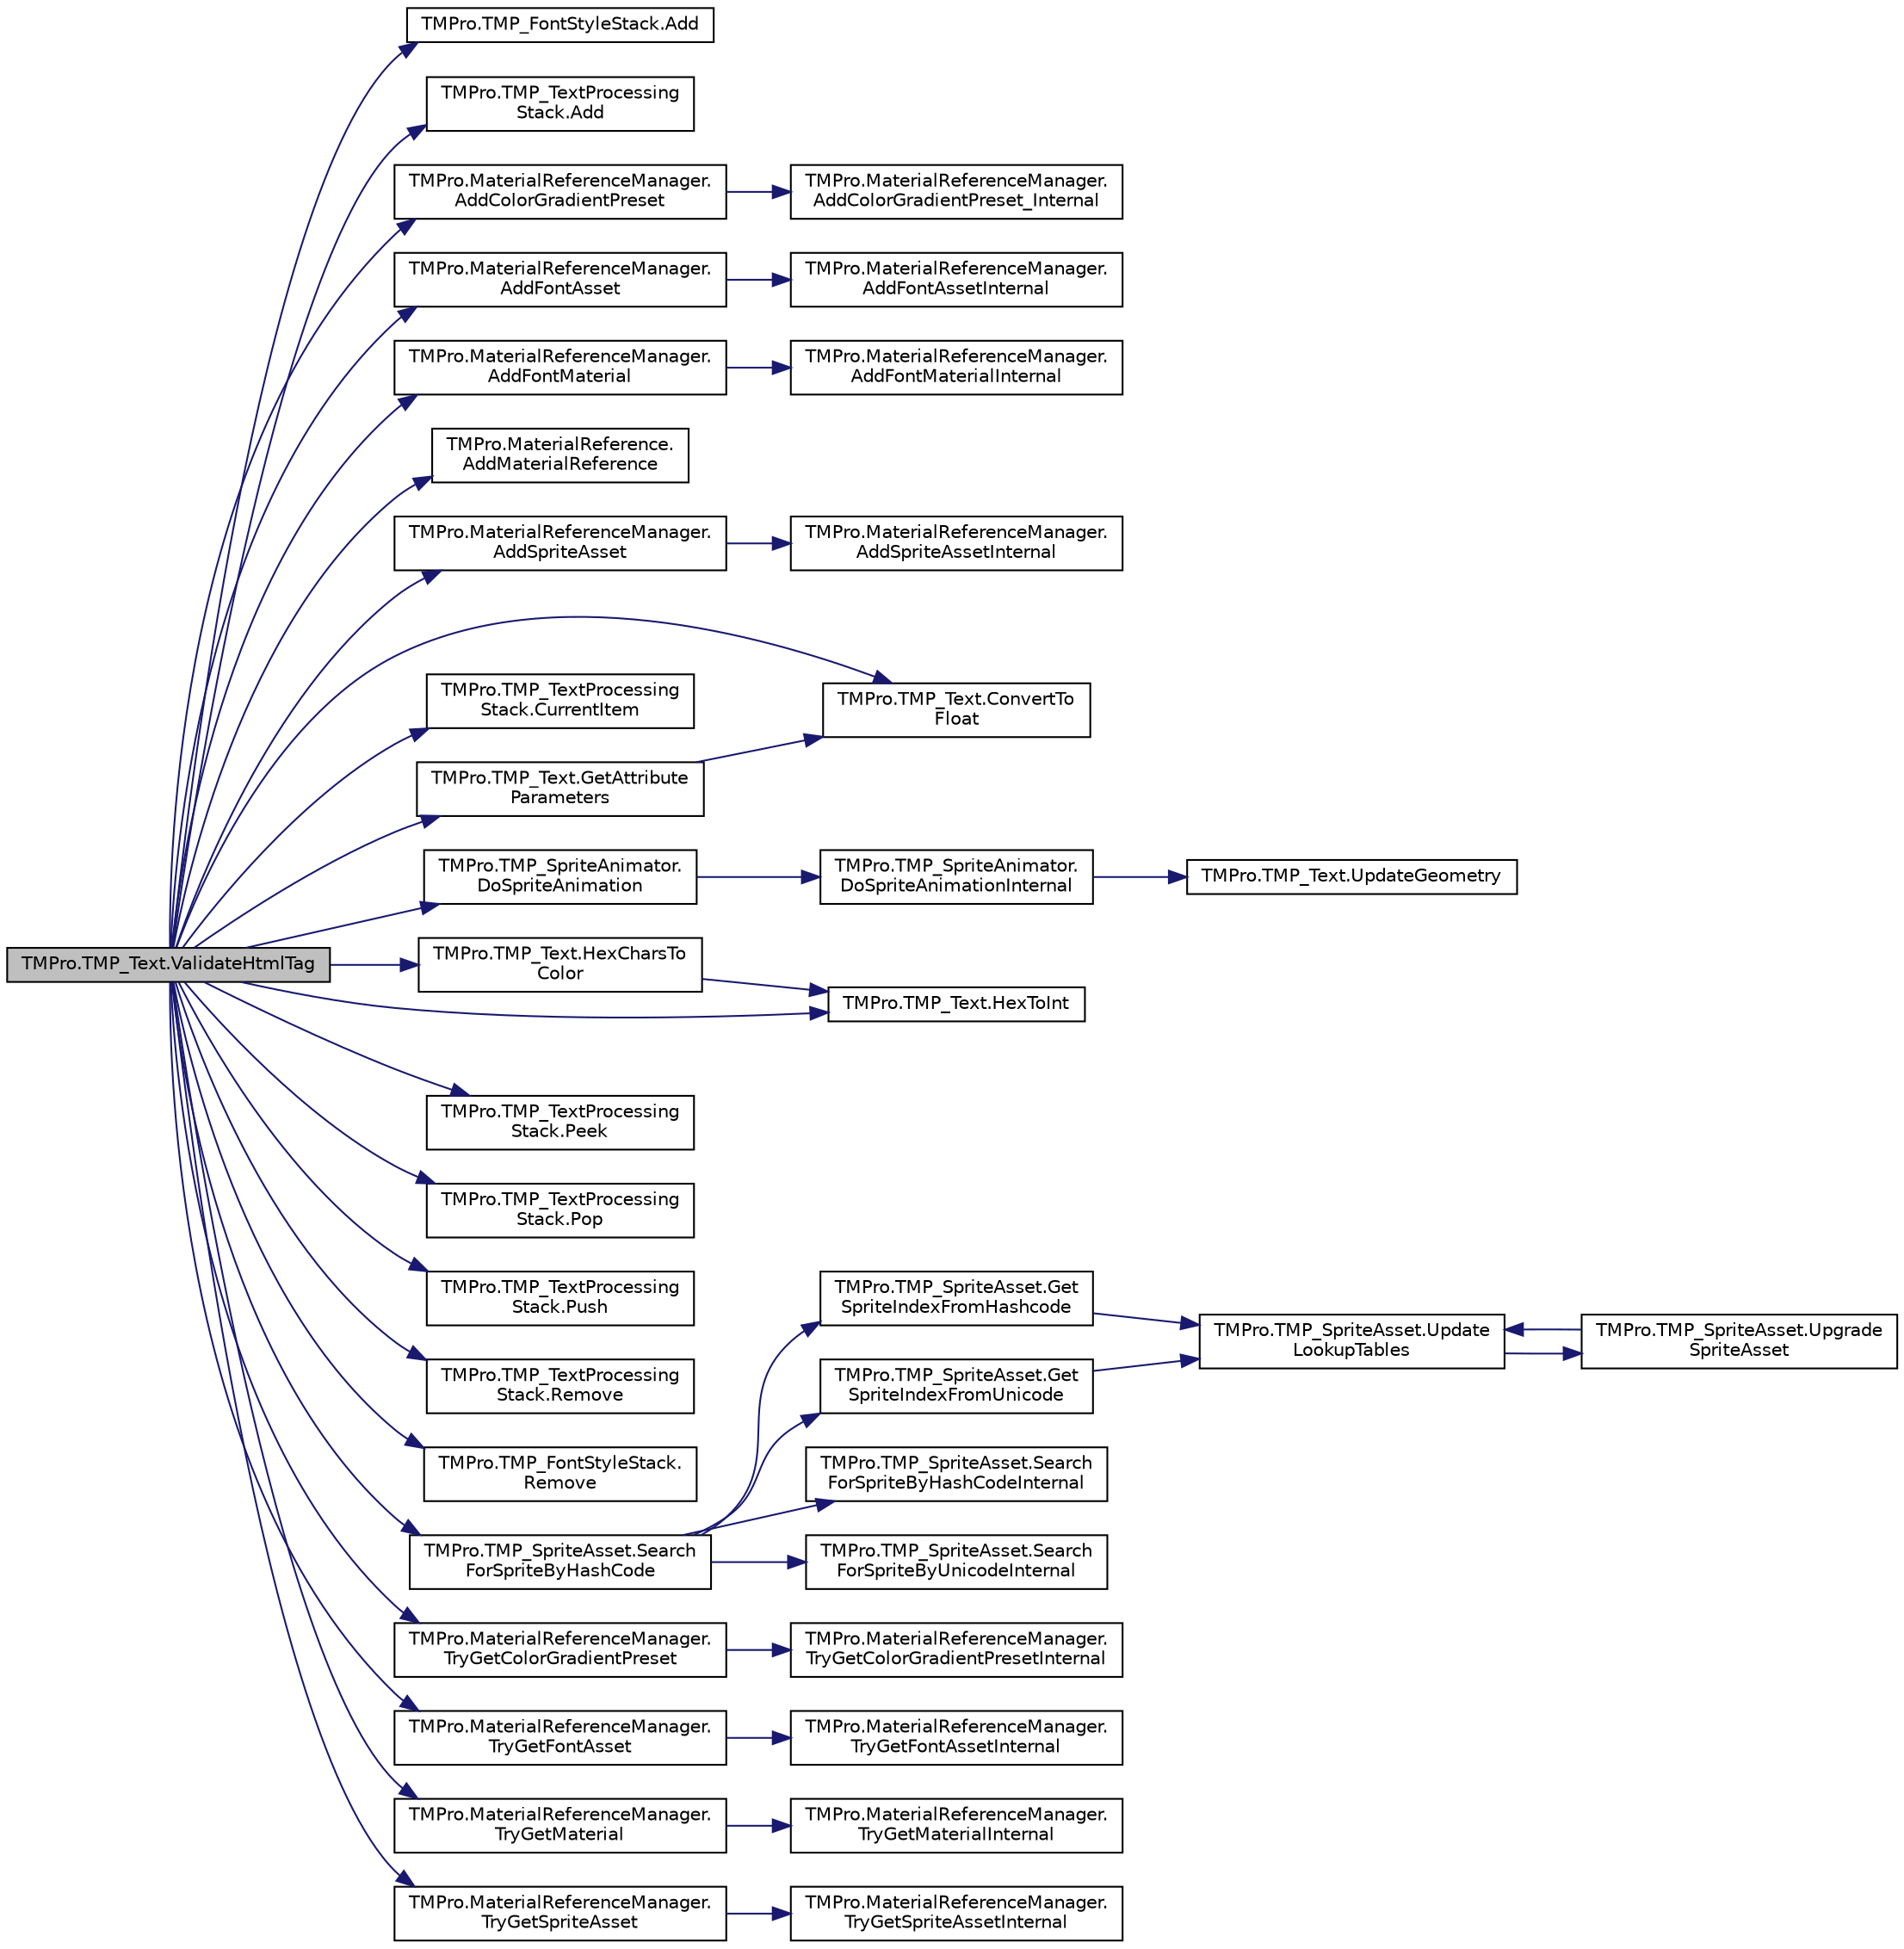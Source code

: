 digraph "TMPro.TMP_Text.ValidateHtmlTag"
{
 // LATEX_PDF_SIZE
  edge [fontname="Helvetica",fontsize="10",labelfontname="Helvetica",labelfontsize="10"];
  node [fontname="Helvetica",fontsize="10",shape=record];
  rankdir="LR";
  Node1 [label="TMPro.TMP_Text.ValidateHtmlTag",height=0.2,width=0.4,color="black", fillcolor="grey75", style="filled", fontcolor="black",tooltip="Function to identify and validate the rich tag. Returns the position of the > if the tag was valid."];
  Node1 -> Node2 [color="midnightblue",fontsize="10",style="solid",fontname="Helvetica"];
  Node2 [label="TMPro.TMP_FontStyleStack.Add",height=0.2,width=0.4,color="black", fillcolor="white", style="filled",URL="$struct_t_m_pro_1_1_t_m_p___font_style_stack.html#afb49bfd1712fe787fa32441c01b9c87f",tooltip=" "];
  Node1 -> Node3 [color="midnightblue",fontsize="10",style="solid",fontname="Helvetica"];
  Node3 [label="TMPro.TMP_TextProcessing\lStack.Add",height=0.2,width=0.4,color="black", fillcolor="white", style="filled",URL="$struct_t_m_pro_1_1_t_m_p___text_processing_stack.html#ae714d56264dcfa5e94adebcee1c8e678",tooltip="Function to add a new item to the stack."];
  Node1 -> Node4 [color="midnightblue",fontsize="10",style="solid",fontname="Helvetica"];
  Node4 [label="TMPro.MaterialReferenceManager.\lAddColorGradientPreset",height=0.2,width=0.4,color="black", fillcolor="white", style="filled",URL="$class_t_m_pro_1_1_material_reference_manager.html#aaff4d63fa8a94aa0b4badb98076ce0b3",tooltip="Add new Color Gradient Preset to dictionary."];
  Node4 -> Node5 [color="midnightblue",fontsize="10",style="solid",fontname="Helvetica"];
  Node5 [label="TMPro.MaterialReferenceManager.\lAddColorGradientPreset_Internal",height=0.2,width=0.4,color="black", fillcolor="white", style="filled",URL="$class_t_m_pro_1_1_material_reference_manager.html#a68f69bb113e368f3707df45a21ff53d3",tooltip="Internal method to add a new Color Gradient Preset to the dictionary."];
  Node1 -> Node6 [color="midnightblue",fontsize="10",style="solid",fontname="Helvetica"];
  Node6 [label="TMPro.MaterialReferenceManager.\lAddFontAsset",height=0.2,width=0.4,color="black", fillcolor="white", style="filled",URL="$class_t_m_pro_1_1_material_reference_manager.html#aef7197e07d5b322b6ed3d8baf4d8c0cf",tooltip="Add new font asset reference to dictionary."];
  Node6 -> Node7 [color="midnightblue",fontsize="10",style="solid",fontname="Helvetica"];
  Node7 [label="TMPro.MaterialReferenceManager.\lAddFontAssetInternal",height=0.2,width=0.4,color="black", fillcolor="white", style="filled",URL="$class_t_m_pro_1_1_material_reference_manager.html#abff80a1e0a563c05c798d3f69881775e",tooltip="Add new Font Asset reference to dictionary."];
  Node1 -> Node8 [color="midnightblue",fontsize="10",style="solid",fontname="Helvetica"];
  Node8 [label="TMPro.MaterialReferenceManager.\lAddFontMaterial",height=0.2,width=0.4,color="black", fillcolor="white", style="filled",URL="$class_t_m_pro_1_1_material_reference_manager.html#ad32f019ea73193084d8e7f90f387b679",tooltip="Add new Material reference to dictionary."];
  Node8 -> Node9 [color="midnightblue",fontsize="10",style="solid",fontname="Helvetica"];
  Node9 [label="TMPro.MaterialReferenceManager.\lAddFontMaterialInternal",height=0.2,width=0.4,color="black", fillcolor="white", style="filled",URL="$class_t_m_pro_1_1_material_reference_manager.html#a7bfdccc121693da8b62075044991fd3b",tooltip="Add new material reference to dictionary."];
  Node1 -> Node10 [color="midnightblue",fontsize="10",style="solid",fontname="Helvetica"];
  Node10 [label="TMPro.MaterialReference.\lAddMaterialReference",height=0.2,width=0.4,color="black", fillcolor="white", style="filled",URL="$struct_t_m_pro_1_1_material_reference.html#a671a784525ebc4709414c442d7af7187",tooltip="Function to add a new material reference and returning its index in the material reference array."];
  Node1 -> Node11 [color="midnightblue",fontsize="10",style="solid",fontname="Helvetica"];
  Node11 [label="TMPro.MaterialReferenceManager.\lAddSpriteAsset",height=0.2,width=0.4,color="black", fillcolor="white", style="filled",URL="$class_t_m_pro_1_1_material_reference_manager.html#a3810186f9c82e44d3ca54ed456f6d8bd",tooltip="Add new Sprite Asset to dictionary."];
  Node11 -> Node12 [color="midnightblue",fontsize="10",style="solid",fontname="Helvetica"];
  Node12 [label="TMPro.MaterialReferenceManager.\lAddSpriteAssetInternal",height=0.2,width=0.4,color="black", fillcolor="white", style="filled",URL="$class_t_m_pro_1_1_material_reference_manager.html#ac74256d4f9111735b59454e83fd8c853",tooltip="Internal method to add a new sprite asset to the dictionary."];
  Node1 -> Node13 [color="midnightblue",fontsize="10",style="solid",fontname="Helvetica"];
  Node13 [label="TMPro.TMP_Text.ConvertTo\lFloat",height=0.2,width=0.4,color="black", fillcolor="white", style="filled",URL="$class_t_m_pro_1_1_t_m_p___text.html#a939a6f39042a1079067970d796eeee6f",tooltip="Extracts a float value from char[] assuming we know the position of the start, end and decimal point."];
  Node1 -> Node14 [color="midnightblue",fontsize="10",style="solid",fontname="Helvetica"];
  Node14 [label="TMPro.TMP_TextProcessing\lStack.CurrentItem",height=0.2,width=0.4,color="black", fillcolor="white", style="filled",URL="$struct_t_m_pro_1_1_t_m_p___text_processing_stack.html#a316f48634f9ec9d9823cc7626e6439b8",tooltip="Function to retrieve the current item from the stack."];
  Node1 -> Node15 [color="midnightblue",fontsize="10",style="solid",fontname="Helvetica"];
  Node15 [label="TMPro.TMP_SpriteAnimator.\lDoSpriteAnimation",height=0.2,width=0.4,color="black", fillcolor="white", style="filled",URL="$class_t_m_pro_1_1_t_m_p___sprite_animator.html#aaea8d585b20ea1d6f9d96c60033dc1a6",tooltip=" "];
  Node15 -> Node16 [color="midnightblue",fontsize="10",style="solid",fontname="Helvetica"];
  Node16 [label="TMPro.TMP_SpriteAnimator.\lDoSpriteAnimationInternal",height=0.2,width=0.4,color="black", fillcolor="white", style="filled",URL="$class_t_m_pro_1_1_t_m_p___sprite_animator.html#a67cc7dd827db153552560727532c72cc",tooltip=" "];
  Node16 -> Node17 [color="midnightblue",fontsize="10",style="solid",fontname="Helvetica"];
  Node17 [label="TMPro.TMP_Text.UpdateGeometry",height=0.2,width=0.4,color="black", fillcolor="white", style="filled",URL="$class_t_m_pro_1_1_t_m_p___text.html#a555f26eef9b5a5e51d27217c4c8adb8a",tooltip="Function to force the regeneration of the text object."];
  Node1 -> Node18 [color="midnightblue",fontsize="10",style="solid",fontname="Helvetica"];
  Node18 [label="TMPro.TMP_Text.GetAttribute\lParameters",height=0.2,width=0.4,color="black", fillcolor="white", style="filled",URL="$class_t_m_pro_1_1_t_m_p___text.html#ab3d9da8e804599f94e32892cce616560",tooltip="Method which returns the number of parameters used in a tag attribute and populates an array with suc..."];
  Node18 -> Node13 [color="midnightblue",fontsize="10",style="solid",fontname="Helvetica"];
  Node1 -> Node19 [color="midnightblue",fontsize="10",style="solid",fontname="Helvetica"];
  Node19 [label="TMPro.TMP_Text.HexCharsTo\lColor",height=0.2,width=0.4,color="black", fillcolor="white", style="filled",URL="$class_t_m_pro_1_1_t_m_p___text.html#a455f31609db404fc228b7208b97a3a74",tooltip="Method to convert Hex color values to Color32"];
  Node19 -> Node20 [color="midnightblue",fontsize="10",style="solid",fontname="Helvetica"];
  Node20 [label="TMPro.TMP_Text.HexToInt",height=0.2,width=0.4,color="black", fillcolor="white", style="filled",URL="$class_t_m_pro_1_1_t_m_p___text.html#a2c888ce3a21999d51131753730cac678",tooltip="Function to pack scale information in the UV2 Channel."];
  Node1 -> Node20 [color="midnightblue",fontsize="10",style="solid",fontname="Helvetica"];
  Node1 -> Node21 [color="midnightblue",fontsize="10",style="solid",fontname="Helvetica"];
  Node21 [label="TMPro.TMP_TextProcessing\lStack.Peek",height=0.2,width=0.4,color="black", fillcolor="white", style="filled",URL="$struct_t_m_pro_1_1_t_m_p___text_processing_stack.html#a59e978bf54e1905503edf75e0d75bb59",tooltip=" "];
  Node1 -> Node22 [color="midnightblue",fontsize="10",style="solid",fontname="Helvetica"];
  Node22 [label="TMPro.TMP_TextProcessing\lStack.Pop",height=0.2,width=0.4,color="black", fillcolor="white", style="filled",URL="$struct_t_m_pro_1_1_t_m_p___text_processing_stack.html#a96c2a8cc7189e7ed4116adbb6187bb27",tooltip=" "];
  Node1 -> Node23 [color="midnightblue",fontsize="10",style="solid",fontname="Helvetica"];
  Node23 [label="TMPro.TMP_TextProcessing\lStack.Push",height=0.2,width=0.4,color="black", fillcolor="white", style="filled",URL="$struct_t_m_pro_1_1_t_m_p___text_processing_stack.html#a32c376682e5f9ae7a7291676a9974e80",tooltip=" "];
  Node1 -> Node24 [color="midnightblue",fontsize="10",style="solid",fontname="Helvetica"];
  Node24 [label="TMPro.TMP_TextProcessing\lStack.Remove",height=0.2,width=0.4,color="black", fillcolor="white", style="filled",URL="$struct_t_m_pro_1_1_t_m_p___text_processing_stack.html#ae88317fdd03d23ab9ffb5e7dbd22aac1",tooltip="Function to retrieve an item from the stack."];
  Node1 -> Node25 [color="midnightblue",fontsize="10",style="solid",fontname="Helvetica"];
  Node25 [label="TMPro.TMP_FontStyleStack.\lRemove",height=0.2,width=0.4,color="black", fillcolor="white", style="filled",URL="$struct_t_m_pro_1_1_t_m_p___font_style_stack.html#a2d9ff822b2f097a67057a194149077d4",tooltip=" "];
  Node1 -> Node26 [color="midnightblue",fontsize="10",style="solid",fontname="Helvetica"];
  Node26 [label="TMPro.TMP_SpriteAsset.Search\lForSpriteByHashCode",height=0.2,width=0.4,color="black", fillcolor="white", style="filled",URL="$class_t_m_pro_1_1_t_m_p___sprite_asset.html#a0a140b6024a1c437a950681c7c9f4212",tooltip="Search the given sprite asset and fallbacks for a sprite whose hash code value of its name matches th..."];
  Node26 -> Node27 [color="midnightblue",fontsize="10",style="solid",fontname="Helvetica"];
  Node27 [label="TMPro.TMP_SpriteAsset.Get\lSpriteIndexFromHashcode",height=0.2,width=0.4,color="black", fillcolor="white", style="filled",URL="$class_t_m_pro_1_1_t_m_p___sprite_asset.html#a9913527431a09b1d82e42f8365b2533c",tooltip="Function which returns the sprite index using the hashcode of the name"];
  Node27 -> Node28 [color="midnightblue",fontsize="10",style="solid",fontname="Helvetica"];
  Node28 [label="TMPro.TMP_SpriteAsset.Update\lLookupTables",height=0.2,width=0.4,color="black", fillcolor="white", style="filled",URL="$class_t_m_pro_1_1_t_m_p___sprite_asset.html#ac0d576c7ae191d74887684c5388ca32a",tooltip="Function to update the sprite name and unicode lookup tables. This function should be called when a s..."];
  Node28 -> Node29 [color="midnightblue",fontsize="10",style="solid",fontname="Helvetica"];
  Node29 [label="TMPro.TMP_SpriteAsset.Upgrade\lSpriteAsset",height=0.2,width=0.4,color="black", fillcolor="white", style="filled",URL="$class_t_m_pro_1_1_t_m_p___sprite_asset.html#a2fb7d253030a3930af59366ce7e8a31e",tooltip="Internal method used to upgrade sprite asset."];
  Node29 -> Node28 [color="midnightblue",fontsize="10",style="solid",fontname="Helvetica"];
  Node26 -> Node30 [color="midnightblue",fontsize="10",style="solid",fontname="Helvetica"];
  Node30 [label="TMPro.TMP_SpriteAsset.Get\lSpriteIndexFromUnicode",height=0.2,width=0.4,color="black", fillcolor="white", style="filled",URL="$class_t_m_pro_1_1_t_m_p___sprite_asset.html#a8ee6b1fc6a39a615005fe6b53c2906a2",tooltip="Returns the index of the sprite for the given unicode value."];
  Node30 -> Node28 [color="midnightblue",fontsize="10",style="solid",fontname="Helvetica"];
  Node26 -> Node31 [color="midnightblue",fontsize="10",style="solid",fontname="Helvetica"];
  Node31 [label="TMPro.TMP_SpriteAsset.Search\lForSpriteByHashCodeInternal",height=0.2,width=0.4,color="black", fillcolor="white", style="filled",URL="$class_t_m_pro_1_1_t_m_p___sprite_asset.html#afbe1a1b485e7142c69a3ea2862d0794d",tooltip="Search through the given list of sprite assets and fallbacks for a sprite whose hash code value of it..."];
  Node26 -> Node32 [color="midnightblue",fontsize="10",style="solid",fontname="Helvetica"];
  Node32 [label="TMPro.TMP_SpriteAsset.Search\lForSpriteByUnicodeInternal",height=0.2,width=0.4,color="black", fillcolor="white", style="filled",URL="$class_t_m_pro_1_1_t_m_p___sprite_asset.html#a417df8b98b5fbf3bdaaa710531376103",tooltip="Search through the given list of sprite assets and fallbacks for a sprite whose unicode value matches..."];
  Node1 -> Node33 [color="midnightblue",fontsize="10",style="solid",fontname="Helvetica"];
  Node33 [label="TMPro.MaterialReferenceManager.\lTryGetColorGradientPreset",height=0.2,width=0.4,color="black", fillcolor="white", style="filled",URL="$class_t_m_pro_1_1_material_reference_manager.html#a61de4a348042d6714254fd9558f8f632",tooltip="Function returning the Color Gradient Preset corresponding to the provided hash code."];
  Node33 -> Node34 [color="midnightblue",fontsize="10",style="solid",fontname="Helvetica"];
  Node34 [label="TMPro.MaterialReferenceManager.\lTryGetColorGradientPresetInternal",height=0.2,width=0.4,color="black", fillcolor="white", style="filled",URL="$class_t_m_pro_1_1_material_reference_manager.html#a194a3d36c194b2bfd85a0a09b71a614f",tooltip="Internal function returning the Color Gradient Preset corresponding to the provided hash code."];
  Node1 -> Node35 [color="midnightblue",fontsize="10",style="solid",fontname="Helvetica"];
  Node35 [label="TMPro.MaterialReferenceManager.\lTryGetFontAsset",height=0.2,width=0.4,color="black", fillcolor="white", style="filled",URL="$class_t_m_pro_1_1_material_reference_manager.html#aea90526985cf5081a931bfbc4d36af81",tooltip="Function returning the Font Asset corresponding to the provided hash code."];
  Node35 -> Node36 [color="midnightblue",fontsize="10",style="solid",fontname="Helvetica"];
  Node36 [label="TMPro.MaterialReferenceManager.\lTryGetFontAssetInternal",height=0.2,width=0.4,color="black", fillcolor="white", style="filled",URL="$class_t_m_pro_1_1_material_reference_manager.html#aab688b6da9af3e56584030c924ce80e1",tooltip="Internal Function returning the Font Asset corresponding to the provided hash code."];
  Node1 -> Node37 [color="midnightblue",fontsize="10",style="solid",fontname="Helvetica"];
  Node37 [label="TMPro.MaterialReferenceManager.\lTryGetMaterial",height=0.2,width=0.4,color="black", fillcolor="white", style="filled",URL="$class_t_m_pro_1_1_material_reference_manager.html#a4826b2b5ac5de579423e0eaee6955dfc",tooltip="Function returning the Font Material corresponding to the provided hash code."];
  Node37 -> Node38 [color="midnightblue",fontsize="10",style="solid",fontname="Helvetica"];
  Node38 [label="TMPro.MaterialReferenceManager.\lTryGetMaterialInternal",height=0.2,width=0.4,color="black", fillcolor="white", style="filled",URL="$class_t_m_pro_1_1_material_reference_manager.html#a7d64465c6a255460405c16179a90b305",tooltip="Internal function returning the Font Material corresponding to the provided hash code."];
  Node1 -> Node39 [color="midnightblue",fontsize="10",style="solid",fontname="Helvetica"];
  Node39 [label="TMPro.MaterialReferenceManager.\lTryGetSpriteAsset",height=0.2,width=0.4,color="black", fillcolor="white", style="filled",URL="$class_t_m_pro_1_1_material_reference_manager.html#a134f55b51c7660176516e2fe3b71d4ae",tooltip="Function returning the Sprite Asset corresponding to the provided hash code."];
  Node39 -> Node40 [color="midnightblue",fontsize="10",style="solid",fontname="Helvetica"];
  Node40 [label="TMPro.MaterialReferenceManager.\lTryGetSpriteAssetInternal",height=0.2,width=0.4,color="black", fillcolor="white", style="filled",URL="$class_t_m_pro_1_1_material_reference_manager.html#a169391d501cdc93c322c30e10fd97f8d",tooltip="Internal function returning the Sprite Asset corresponding to the provided hash code."];
}
